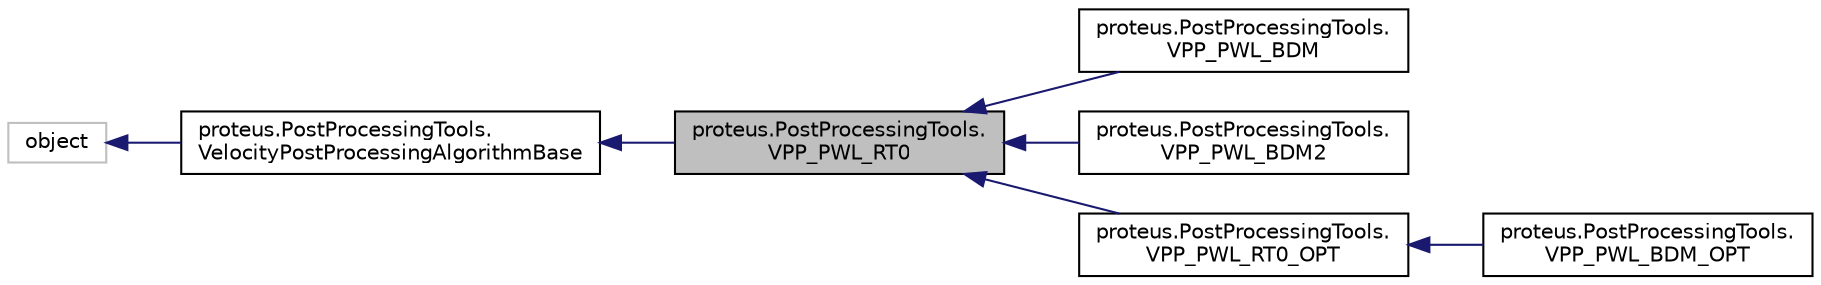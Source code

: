 digraph "proteus.PostProcessingTools.VPP_PWL_RT0"
{
 // LATEX_PDF_SIZE
  edge [fontname="Helvetica",fontsize="10",labelfontname="Helvetica",labelfontsize="10"];
  node [fontname="Helvetica",fontsize="10",shape=record];
  rankdir="LR";
  Node1 [label="proteus.PostProcessingTools.\lVPP_PWL_RT0",height=0.2,width=0.4,color="black", fillcolor="grey75", style="filled", fontcolor="black",tooltip=" "];
  Node2 -> Node1 [dir="back",color="midnightblue",fontsize="10",style="solid",fontname="Helvetica"];
  Node2 [label="proteus.PostProcessingTools.\lVelocityPostProcessingAlgorithmBase",height=0.2,width=0.4,color="black", fillcolor="white", style="filled",URL="$d5/d5e/classproteus_1_1PostProcessingTools_1_1VelocityPostProcessingAlgorithmBase.html",tooltip="begin pulling out different velocity cases into separate classes to make this more manageable"];
  Node3 -> Node2 [dir="back",color="midnightblue",fontsize="10",style="solid",fontname="Helvetica"];
  Node3 [label="object",height=0.2,width=0.4,color="grey75", fillcolor="white", style="filled",tooltip=" "];
  Node1 -> Node4 [dir="back",color="midnightblue",fontsize="10",style="solid",fontname="Helvetica"];
  Node4 [label="proteus.PostProcessingTools.\lVPP_PWL_BDM",height=0.2,width=0.4,color="black", fillcolor="white", style="filled",URL="$d6/d89/classproteus_1_1PostProcessingTools_1_1VPP__PWL__BDM.html",tooltip=" "];
  Node1 -> Node5 [dir="back",color="midnightblue",fontsize="10",style="solid",fontname="Helvetica"];
  Node5 [label="proteus.PostProcessingTools.\lVPP_PWL_BDM2",height=0.2,width=0.4,color="black", fillcolor="white", style="filled",URL="$d9/d3c/classproteus_1_1PostProcessingTools_1_1VPP__PWL__BDM2.html",tooltip=" "];
  Node1 -> Node6 [dir="back",color="midnightblue",fontsize="10",style="solid",fontname="Helvetica"];
  Node6 [label="proteus.PostProcessingTools.\lVPP_PWL_RT0_OPT",height=0.2,width=0.4,color="black", fillcolor="white", style="filled",URL="$d7/df7/classproteus_1_1PostProcessingTools_1_1VPP__PWL__RT0__OPT.html",tooltip=" "];
  Node6 -> Node7 [dir="back",color="midnightblue",fontsize="10",style="solid",fontname="Helvetica"];
  Node7 [label="proteus.PostProcessingTools.\lVPP_PWL_BDM_OPT",height=0.2,width=0.4,color="black", fillcolor="white", style="filled",URL="$d4/d61/classproteus_1_1PostProcessingTools_1_1VPP__PWL__BDM__OPT.html",tooltip=" "];
}
